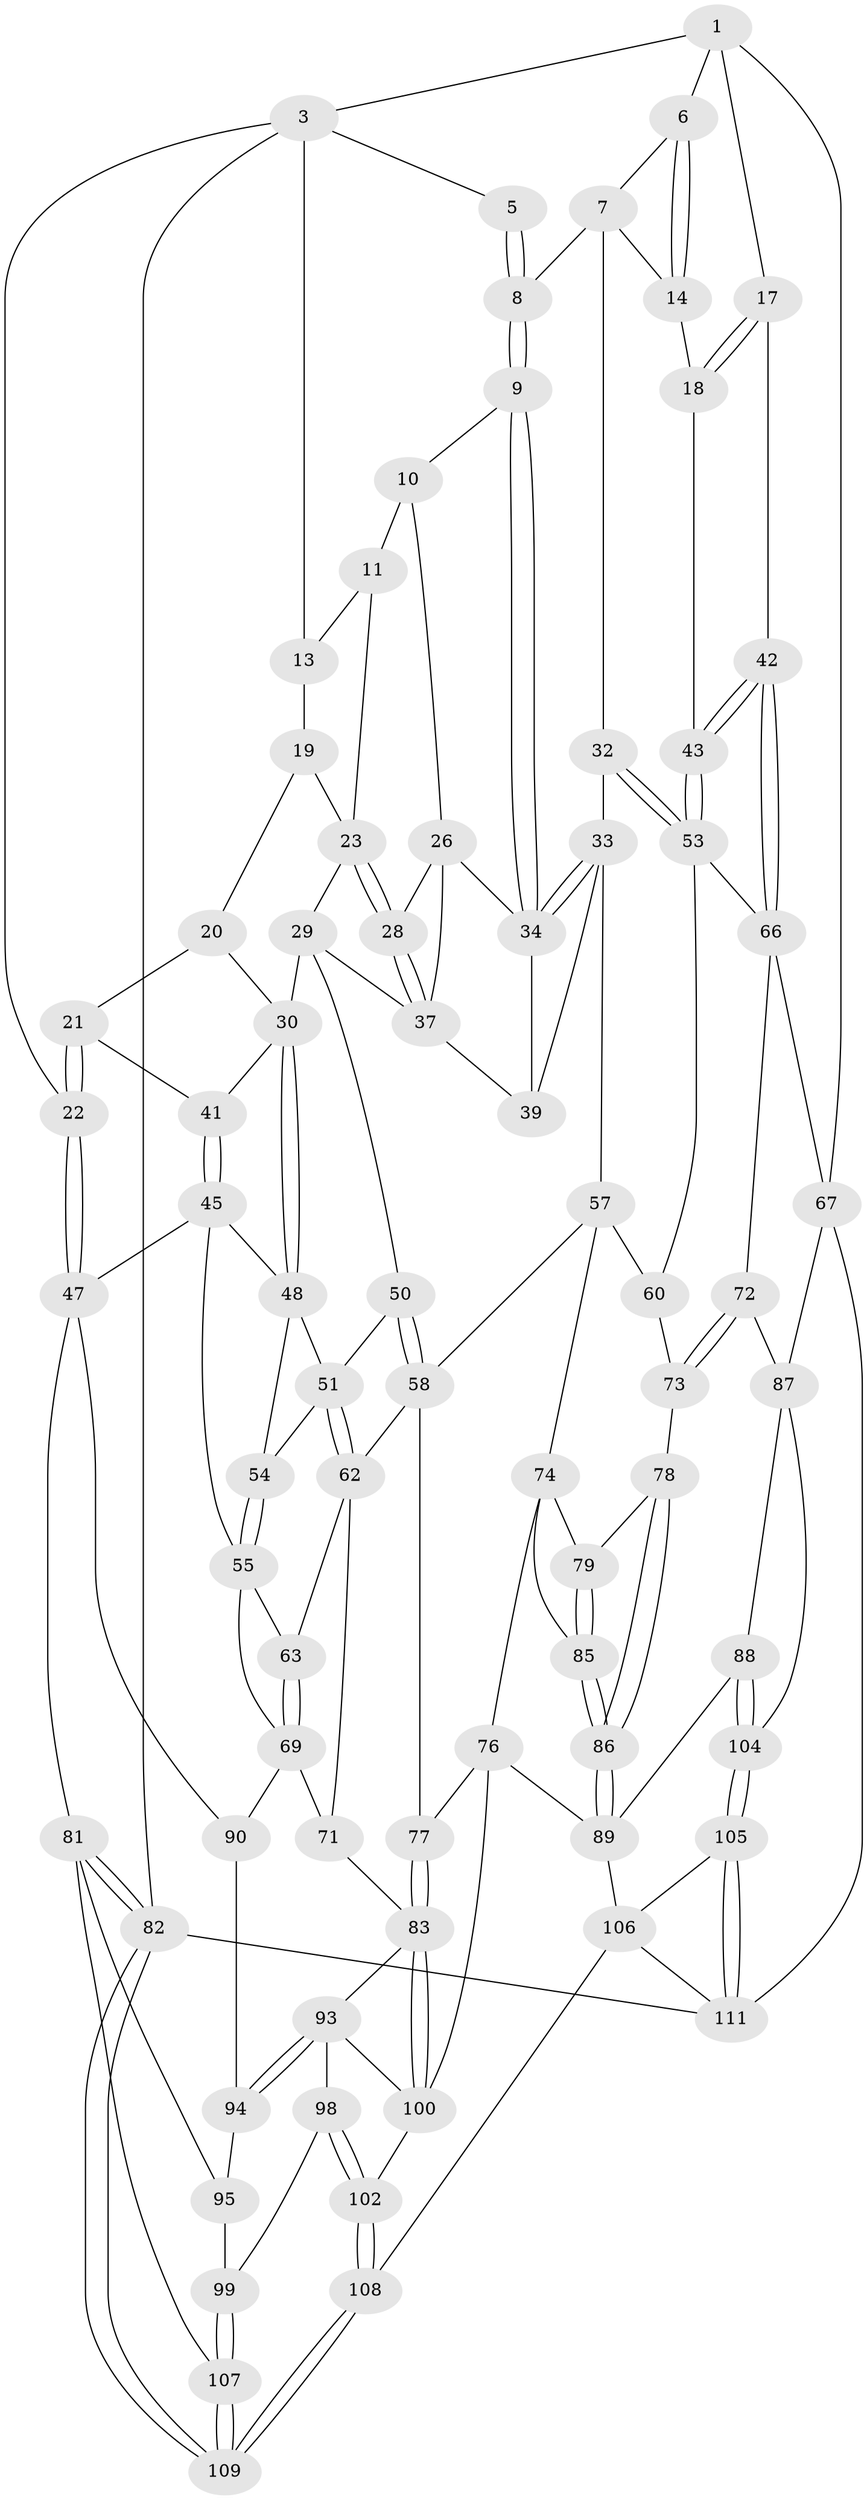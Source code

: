 // original degree distribution, {3: 0.018018018018018018, 6: 0.1981981981981982, 5: 0.5585585585585585, 4: 0.22522522522522523}
// Generated by graph-tools (version 1.1) at 2025/11/02/27/25 16:11:52]
// undirected, 77 vertices, 170 edges
graph export_dot {
graph [start="1"]
  node [color=gray90,style=filled];
  1 [pos="+0.9010980280489129+0",super="+2"];
  3 [pos="+0+0",super="+4"];
  5 [pos="+0.6968782243072201+0"];
  6 [pos="+0.8849841603768707+0.07278006785537347"];
  7 [pos="+0.779438515681969+0.0827362699968672",super="+16"];
  8 [pos="+0.6831829939248248+0.06139468439380802"];
  9 [pos="+0.6682147576476297+0.0850083778106693"];
  10 [pos="+0.6660147656677288+0.08507843257019208",super="+25"];
  11 [pos="+0.4647896840021281+0.06792858311262201",super="+12"];
  13 [pos="+0.3347164601839738+0"];
  14 [pos="+0.894537690262357+0.08394936637083777",super="+15"];
  17 [pos="+1+0.0412479860014017"];
  18 [pos="+1+0.10064637967239821",super="+35"];
  19 [pos="+0.23838931034113509+0.07192336165988703"];
  20 [pos="+0.1833239045513911+0.11338093313793844"];
  21 [pos="+0.0029250839449645057+0.1377211983152052"];
  22 [pos="+0+0.0919184057495385"];
  23 [pos="+0.36769121354558115+0.19873722048885423",super="+24"];
  26 [pos="+0.5009774681123171+0.20728973614632523",super="+27"];
  28 [pos="+0.40493566065636794+0.24642096358363105"];
  29 [pos="+0.24244538563430315+0.2627164830447143",super="+38"];
  30 [pos="+0.21166731559548588+0.27036506272680866",super="+31"];
  32 [pos="+0.8279641412165292+0.31281861551003504"];
  33 [pos="+0.7555379134392769+0.28055996625630725",super="+44"];
  34 [pos="+0.675243507446662+0.20522510815471187",super="+36"];
  37 [pos="+0.3958162664105165+0.2935429221433853",super="+40"];
  39 [pos="+0.5440038054336712+0.3787567139108248"];
  41 [pos="+0.17824149121694882+0.26642731493480337"];
  42 [pos="+1+0.2345470429143575"];
  43 [pos="+1+0.23472176634311115"];
  45 [pos="+0.07607579873116299+0.3393022083049429",super="+46"];
  47 [pos="+0+0.3729509459876902",super="+80"];
  48 [pos="+0.2138138204158113+0.3507674231375881",super="+49"];
  50 [pos="+0.3502279533902437+0.40092716191160466"];
  51 [pos="+0.3145947461136028+0.41518075103561014",super="+52"];
  53 [pos="+0.8328620531873405+0.32611005403400156",super="+59"];
  54 [pos="+0.17436421400201998+0.43071133742939116"];
  55 [pos="+0.16720312152918987+0.45082537226836",super="+56"];
  57 [pos="+0.5525486267199141+0.43957507420257924",super="+61"];
  58 [pos="+0.41762008028793474+0.4501980945552506",super="+64"];
  60 [pos="+0.8204803233061297+0.41701782251957015"];
  62 [pos="+0.2810193496848069+0.4746317190688205",super="+65"];
  63 [pos="+0.2746768928059187+0.47886335212513964"];
  66 [pos="+1+0.45895462096194",super="+68"];
  67 [pos="+1+0.8744333271284037"];
  69 [pos="+0.21472287460582093+0.5889807153254631",super="+70"];
  71 [pos="+0.29151077267544806+0.616087893605815"];
  72 [pos="+0.9555429774366181+0.6481739623064569"];
  73 [pos="+0.8248311495668869+0.46499393153007024"];
  74 [pos="+0.5749946556132699+0.5007591499613955",super="+75"];
  76 [pos="+0.5189413353690847+0.6609459835468998",super="+92"];
  77 [pos="+0.49526122802912464+0.6586715008366913"];
  78 [pos="+0.7275589783611405+0.5595013664562204"];
  79 [pos="+0.6225092029964835+0.522163293074679"];
  81 [pos="+0+0.9116042756906167",super="+96"];
  82 [pos="+0+1"];
  83 [pos="+0.35558464561801667+0.7112434891341308",super="+84"];
  85 [pos="+0.6691923156812908+0.6118721519000003"];
  86 [pos="+0.732495049336104+0.6554706141753537"];
  87 [pos="+0.8307521078698812+0.7364144695757348",super="+103"];
  88 [pos="+0.7975259128388348+0.746142706135018"];
  89 [pos="+0.7529854750466296+0.7516655287645122",super="+91"];
  90 [pos="+0.1361719242020941+0.6236305215229407"];
  93 [pos="+0.21022052246436845+0.7289812251021938",super="+97"];
  94 [pos="+0.14083198244014083+0.6612575939845704"];
  95 [pos="+0.1254318841292285+0.693496738191095"];
  98 [pos="+0.22428569296080875+0.8226635137107919"];
  99 [pos="+0.17973946940483848+0.8439084293734077"];
  100 [pos="+0.33876000989337296+0.7549970435121145",super="+101"];
  102 [pos="+0.395384120561998+1"];
  104 [pos="+0.8841218137176625+0.9710716286002585"];
  105 [pos="+0.8318018262334811+1"];
  106 [pos="+0.6858345037400606+0.8032604393354615",super="+110"];
  107 [pos="+0.13991423087308594+0.8714348378471521"];
  108 [pos="+0.4123289264449817+1"];
  109 [pos="+0.2720410689585206+1"];
  111 [pos="+0.8246258784882523+1"];
  1 -- 6;
  1 -- 3;
  1 -- 67;
  1 -- 17;
  3 -- 22;
  3 -- 82;
  3 -- 5;
  3 -- 13;
  5 -- 8;
  5 -- 8;
  6 -- 7;
  6 -- 14;
  6 -- 14;
  7 -- 8;
  7 -- 32;
  7 -- 14;
  8 -- 9;
  8 -- 9;
  9 -- 10;
  9 -- 34;
  9 -- 34;
  10 -- 11 [weight=2];
  10 -- 26;
  11 -- 13;
  11 -- 23;
  13 -- 19;
  14 -- 18 [weight=2];
  17 -- 18;
  17 -- 18;
  17 -- 42;
  18 -- 43;
  19 -- 20;
  19 -- 23;
  20 -- 21;
  20 -- 30;
  21 -- 22;
  21 -- 22;
  21 -- 41;
  22 -- 47;
  22 -- 47;
  23 -- 28;
  23 -- 28;
  23 -- 29;
  26 -- 34;
  26 -- 28;
  26 -- 37;
  28 -- 37;
  28 -- 37;
  29 -- 30;
  29 -- 50;
  29 -- 37;
  30 -- 48;
  30 -- 48;
  30 -- 41;
  32 -- 33;
  32 -- 53;
  32 -- 53;
  33 -- 34;
  33 -- 34;
  33 -- 57;
  33 -- 39;
  34 -- 39;
  37 -- 39;
  41 -- 45;
  41 -- 45;
  42 -- 43;
  42 -- 43;
  42 -- 66;
  42 -- 66;
  43 -- 53;
  43 -- 53;
  45 -- 48;
  45 -- 47;
  45 -- 55;
  47 -- 81;
  47 -- 90;
  48 -- 51;
  48 -- 54;
  50 -- 51;
  50 -- 58;
  50 -- 58;
  51 -- 62;
  51 -- 62;
  51 -- 54;
  53 -- 66;
  53 -- 60;
  54 -- 55;
  54 -- 55;
  55 -- 63;
  55 -- 69;
  57 -- 58;
  57 -- 74;
  57 -- 60;
  58 -- 77;
  58 -- 62;
  60 -- 73;
  62 -- 63;
  62 -- 71;
  63 -- 69;
  63 -- 69;
  66 -- 72;
  66 -- 67;
  67 -- 111;
  67 -- 87;
  69 -- 71;
  69 -- 90;
  71 -- 83;
  72 -- 73;
  72 -- 73;
  72 -- 87;
  73 -- 78;
  74 -- 79;
  74 -- 76;
  74 -- 85;
  76 -- 77;
  76 -- 100;
  76 -- 89;
  77 -- 83;
  77 -- 83;
  78 -- 79;
  78 -- 86;
  78 -- 86;
  79 -- 85;
  79 -- 85;
  81 -- 82;
  81 -- 82;
  81 -- 107;
  81 -- 95;
  82 -- 109;
  82 -- 109;
  82 -- 111;
  83 -- 100;
  83 -- 100;
  83 -- 93;
  85 -- 86;
  85 -- 86;
  86 -- 89;
  86 -- 89;
  87 -- 88;
  87 -- 104;
  88 -- 89;
  88 -- 104;
  88 -- 104;
  89 -- 106;
  90 -- 94;
  93 -- 94;
  93 -- 94;
  93 -- 98;
  93 -- 100;
  94 -- 95;
  95 -- 99;
  98 -- 99;
  98 -- 102;
  98 -- 102;
  99 -- 107;
  99 -- 107;
  100 -- 102;
  102 -- 108;
  102 -- 108;
  104 -- 105;
  104 -- 105;
  105 -- 106;
  105 -- 111;
  105 -- 111;
  106 -- 108;
  106 -- 111;
  107 -- 109;
  107 -- 109;
  108 -- 109;
  108 -- 109;
}
